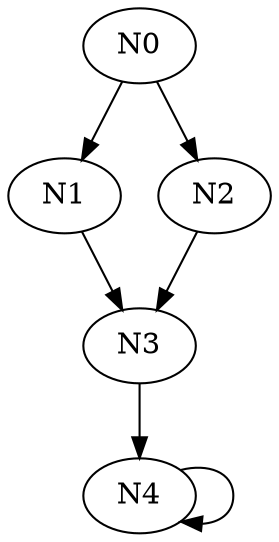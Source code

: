 digraph example1 {
    N0[label="N0"];
    N1[label="N1"];
    N2[label="N2"];
    N3[label="N3"];
    N4[label="N4"];
    N0 -> N1[label=""];
    N0 -> N2[label=""];
    N1 -> N3[label=""];
    N2 -> N3[label=""];
    N3 -> N4[label=""];
    N4 -> N4[label=""];
}
